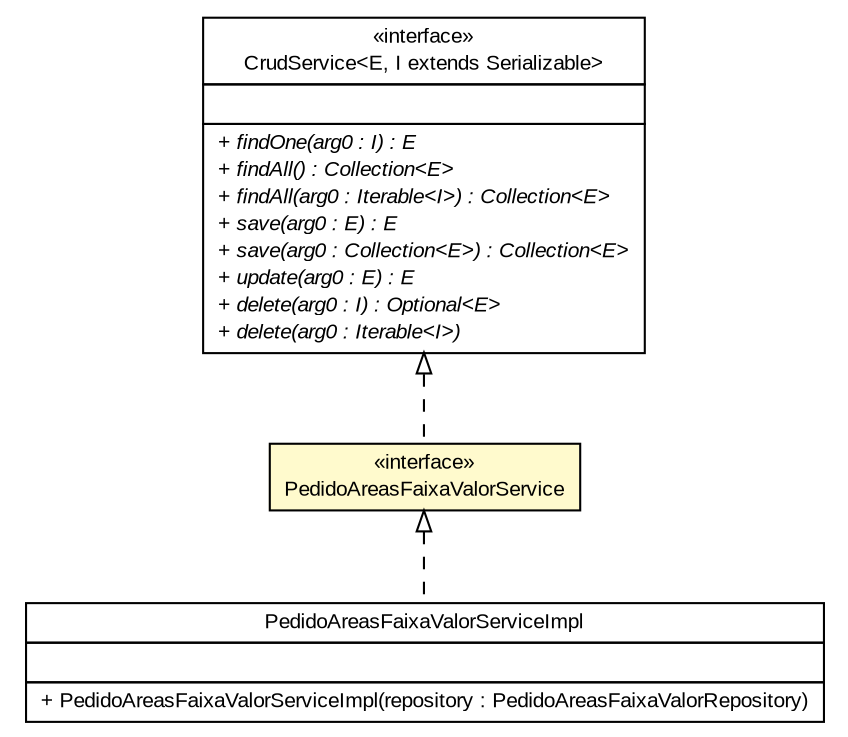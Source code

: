 #!/usr/local/bin/dot
#
# Class diagram 
# Generated by UMLGraph version R5_6 (http://www.umlgraph.org/)
#

digraph G {
	edge [fontname="arial",fontsize=10,labelfontname="arial",labelfontsize=10];
	node [fontname="arial",fontsize=10,shape=plaintext];
	nodesep=0.25;
	ranksep=0.5;
	// br.gov.to.sefaz.arr.parametros.business.service.PedidoAreasFaixaValorService
	c17513 [label=<<table title="br.gov.to.sefaz.arr.parametros.business.service.PedidoAreasFaixaValorService" border="0" cellborder="1" cellspacing="0" cellpadding="2" port="p" bgcolor="lemonChiffon" href="./PedidoAreasFaixaValorService.html">
		<tr><td><table border="0" cellspacing="0" cellpadding="1">
<tr><td align="center" balign="center"> &#171;interface&#187; </td></tr>
<tr><td align="center" balign="center"> PedidoAreasFaixaValorService </td></tr>
		</table></td></tr>
		</table>>, URL="./PedidoAreasFaixaValorService.html", fontname="arial", fontcolor="black", fontsize=10.0];
	// br.gov.to.sefaz.arr.parametros.business.service.impl.PedidoAreasFaixaValorServiceImpl
	c17540 [label=<<table title="br.gov.to.sefaz.arr.parametros.business.service.impl.PedidoAreasFaixaValorServiceImpl" border="0" cellborder="1" cellspacing="0" cellpadding="2" port="p" href="./impl/PedidoAreasFaixaValorServiceImpl.html">
		<tr><td><table border="0" cellspacing="0" cellpadding="1">
<tr><td align="center" balign="center"> PedidoAreasFaixaValorServiceImpl </td></tr>
		</table></td></tr>
		<tr><td><table border="0" cellspacing="0" cellpadding="1">
<tr><td align="left" balign="left">  </td></tr>
		</table></td></tr>
		<tr><td><table border="0" cellspacing="0" cellpadding="1">
<tr><td align="left" balign="left"> + PedidoAreasFaixaValorServiceImpl(repository : PedidoAreasFaixaValorRepository) </td></tr>
		</table></td></tr>
		</table>>, URL="./impl/PedidoAreasFaixaValorServiceImpl.html", fontname="arial", fontcolor="black", fontsize=10.0];
	//br.gov.to.sefaz.arr.parametros.business.service.PedidoAreasFaixaValorService implements br.gov.to.sefaz.business.service.CrudService<E, I extends java.io.Serializable>
	c17666:p -> c17513:p [dir=back,arrowtail=empty,style=dashed];
	//br.gov.to.sefaz.arr.parametros.business.service.impl.PedidoAreasFaixaValorServiceImpl implements br.gov.to.sefaz.arr.parametros.business.service.PedidoAreasFaixaValorService
	c17513:p -> c17540:p [dir=back,arrowtail=empty,style=dashed];
	// br.gov.to.sefaz.business.service.CrudService<E, I extends java.io.Serializable>
	c17666 [label=<<table title="br.gov.to.sefaz.business.service.CrudService" border="0" cellborder="1" cellspacing="0" cellpadding="2" port="p" href="http://java.sun.com/j2se/1.4.2/docs/api/br/gov/to/sefaz/business/service/CrudService.html">
		<tr><td><table border="0" cellspacing="0" cellpadding="1">
<tr><td align="center" balign="center"> &#171;interface&#187; </td></tr>
<tr><td align="center" balign="center"> CrudService&lt;E, I extends Serializable&gt; </td></tr>
		</table></td></tr>
		<tr><td><table border="0" cellspacing="0" cellpadding="1">
<tr><td align="left" balign="left">  </td></tr>
		</table></td></tr>
		<tr><td><table border="0" cellspacing="0" cellpadding="1">
<tr><td align="left" balign="left"><font face="arial italic" point-size="10.0"> + findOne(arg0 : I) : E </font></td></tr>
<tr><td align="left" balign="left"><font face="arial italic" point-size="10.0"> + findAll() : Collection&lt;E&gt; </font></td></tr>
<tr><td align="left" balign="left"><font face="arial italic" point-size="10.0"> + findAll(arg0 : Iterable&lt;I&gt;) : Collection&lt;E&gt; </font></td></tr>
<tr><td align="left" balign="left"><font face="arial italic" point-size="10.0"> + save(arg0 : E) : E </font></td></tr>
<tr><td align="left" balign="left"><font face="arial italic" point-size="10.0"> + save(arg0 : Collection&lt;E&gt;) : Collection&lt;E&gt; </font></td></tr>
<tr><td align="left" balign="left"><font face="arial italic" point-size="10.0"> + update(arg0 : E) : E </font></td></tr>
<tr><td align="left" balign="left"><font face="arial italic" point-size="10.0"> + delete(arg0 : I) : Optional&lt;E&gt; </font></td></tr>
<tr><td align="left" balign="left"><font face="arial italic" point-size="10.0"> + delete(arg0 : Iterable&lt;I&gt;) </font></td></tr>
		</table></td></tr>
		</table>>, URL="http://java.sun.com/j2se/1.4.2/docs/api/br/gov/to/sefaz/business/service/CrudService.html", fontname="arial", fontcolor="black", fontsize=10.0];
}


